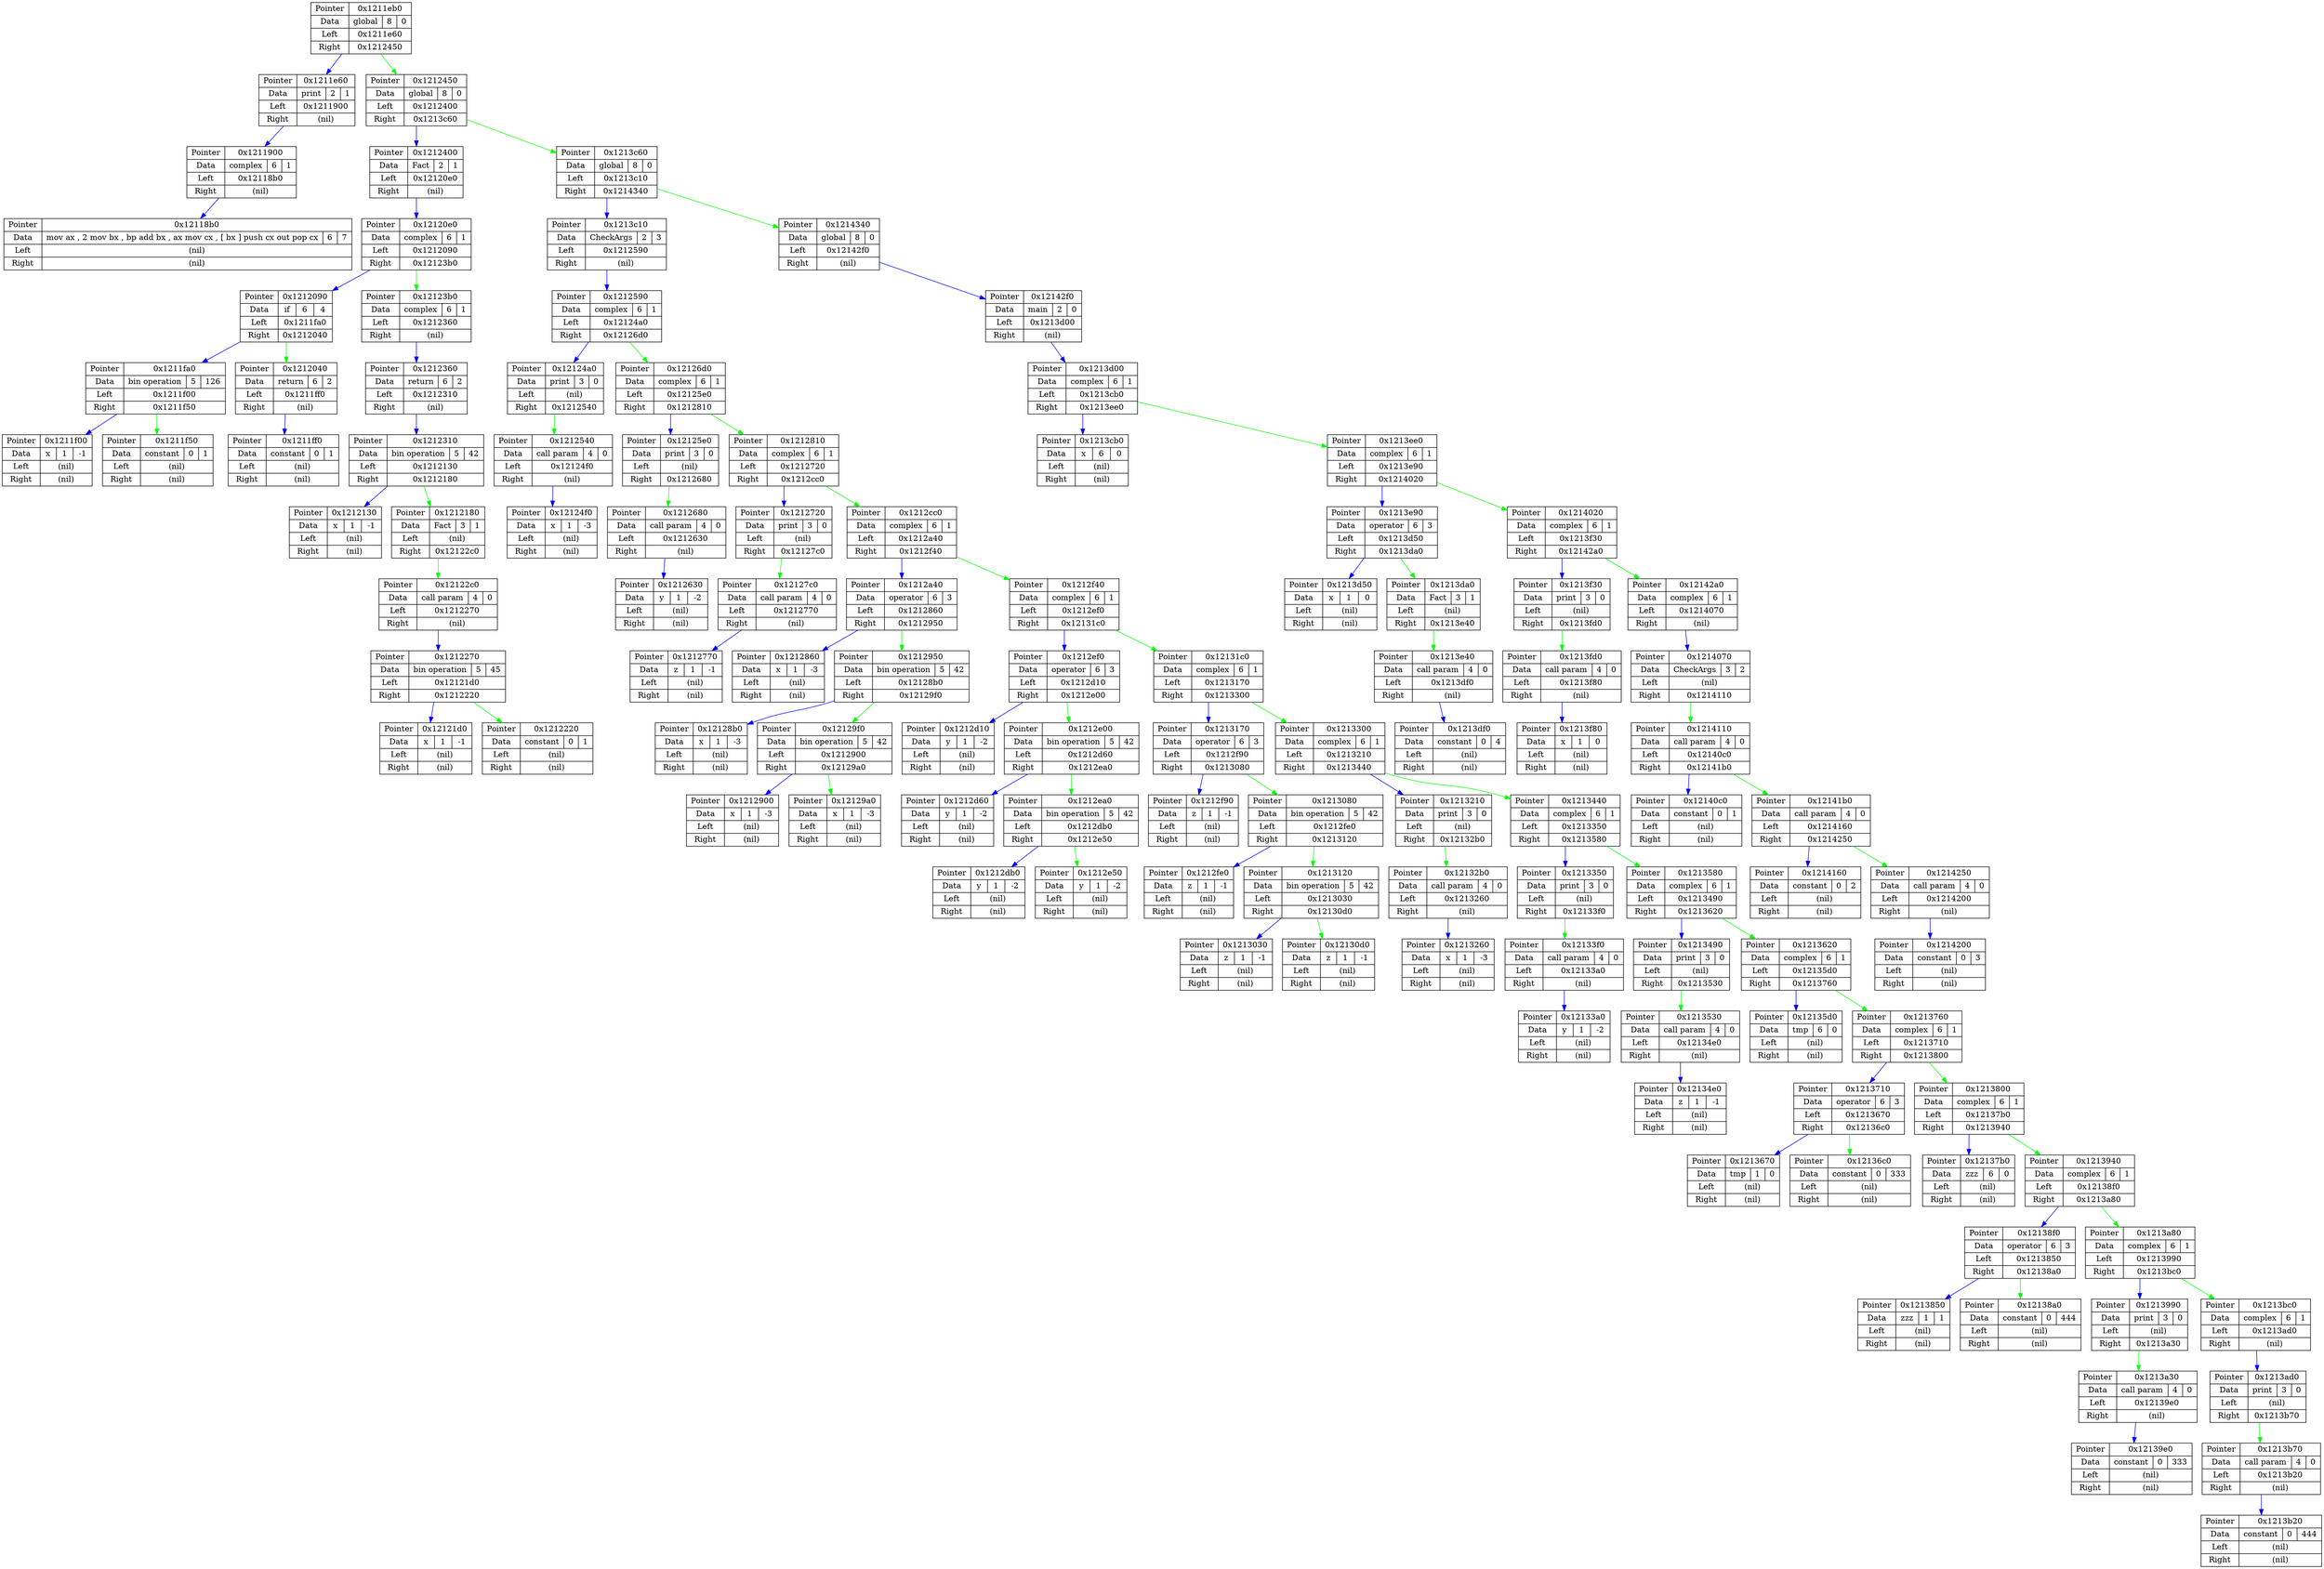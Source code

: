 digraph G {
node[shape = record];
18947760  [label = "{ Pointer | Data | Left | Right }  | { 0x1211eb0 | { global | 8 | 0 } | 0x1211e60 | 0x1212450 }"];
18947680  [label = "{ Pointer | Data | Left | Right }  | { 0x1211e60 | { print | 2 | 1 } | 0x1211900 | (nil) }"];
18946304  [label = "{ Pointer | Data | Left | Right }  | { 0x1211900 | { complex | 6 | 1 } | 0x12118b0 | (nil) }"];
18946224  [label = "{ Pointer | Data | Left | Right }  | { 0x12118b0 | { mov ax , 2
	 mov bx , bp
	 add bx , ax
	 mov cx , [ bx ]
	 push cx
	 out
	 pop cx | 6 | 7 } | (nil) | (nil) }"];
18949200  [label = "{ Pointer | Data | Left | Right }  | { 0x1212450 | { global | 8 | 0 } | 0x1212400 | 0x1213c60 }"];
18949120  [label = "{ Pointer | Data | Left | Right }  | { 0x1212400 | { Fact | 2 | 1 } | 0x12120e0 | (nil) }"];
18948320  [label = "{ Pointer | Data | Left | Right }  | { 0x12120e0 | { complex | 6 | 1 } | 0x1212090 | 0x12123b0 }"];
18948240  [label = "{ Pointer | Data | Left | Right }  | { 0x1212090 | { if | 6 | 4 } | 0x1211fa0 | 0x1212040 }"];
18948000  [label = "{ Pointer | Data | Left | Right }  | { 0x1211fa0 | { bin operation | 5 | 126 } | 0x1211f00 | 0x1211f50 }"];
18947840  [label = "{ Pointer | Data | Left | Right }  | { 0x1211f00 | { x | 1 | -1 } | (nil) | (nil) }"];
18947920  [label = "{ Pointer | Data | Left | Right }  | { 0x1211f50 | { constant | 0 | 1 } | (nil) | (nil) }"];
18948160  [label = "{ Pointer | Data | Left | Right }  | { 0x1212040 | { return | 6 | 2 } | 0x1211ff0 | (nil) }"];
18948080  [label = "{ Pointer | Data | Left | Right }  | { 0x1211ff0 | { constant | 0 | 1 } | (nil) | (nil) }"];
18949040  [label = "{ Pointer | Data | Left | Right }  | { 0x12123b0 | { complex | 6 | 1 } | 0x1212360 | (nil) }"];
18948960  [label = "{ Pointer | Data | Left | Right }  | { 0x1212360 | { return | 6 | 2 } | 0x1212310 | (nil) }"];
18948880  [label = "{ Pointer | Data | Left | Right }  | { 0x1212310 | { bin operation | 5 | 42 } | 0x1212130 | 0x1212180 }"];
18948400  [label = "{ Pointer | Data | Left | Right }  | { 0x1212130 | { x | 1 | -1 } | (nil) | (nil) }"];
18948480  [label = "{ Pointer | Data | Left | Right }  | { 0x1212180 | { Fact | 3 | 1 } | (nil) | 0x12122c0 }"];
18948800  [label = "{ Pointer | Data | Left | Right }  | { 0x12122c0 | { call param | 4 | 0 } | 0x1212270 | (nil) }"];
18948720  [label = "{ Pointer | Data | Left | Right }  | { 0x1212270 | { bin operation | 5 | 45 } | 0x12121d0 | 0x1212220 }"];
18948560  [label = "{ Pointer | Data | Left | Right }  | { 0x12121d0 | { x | 1 | -1 } | (nil) | (nil) }"];
18948640  [label = "{ Pointer | Data | Left | Right }  | { 0x1212220 | { constant | 0 | 1 } | (nil) | (nil) }"];
18955360  [label = "{ Pointer | Data | Left | Right }  | { 0x1213c60 | { global | 8 | 0 } | 0x1213c10 | 0x1214340 }"];
18955280  [label = "{ Pointer | Data | Left | Right }  | { 0x1213c10 | { CheckArgs | 2 | 3 } | 0x1212590 | (nil) }"];
18949520  [label = "{ Pointer | Data | Left | Right }  | { 0x1212590 | { complex | 6 | 1 } | 0x12124a0 | 0x12126d0 }"];
18949280  [label = "{ Pointer | Data | Left | Right }  | { 0x12124a0 | { print | 3 | 0 } | (nil) | 0x1212540 }"];
18949440  [label = "{ Pointer | Data | Left | Right }  | { 0x1212540 | { call param | 4 | 0 } | 0x12124f0 | (nil) }"];
18949360  [label = "{ Pointer | Data | Left | Right }  | { 0x12124f0 | { x | 1 | -3 } | (nil) | (nil) }"];
18949840  [label = "{ Pointer | Data | Left | Right }  | { 0x12126d0 | { complex | 6 | 1 } | 0x12125e0 | 0x1212810 }"];
18949600  [label = "{ Pointer | Data | Left | Right }  | { 0x12125e0 | { print | 3 | 0 } | (nil) | 0x1212680 }"];
18949760  [label = "{ Pointer | Data | Left | Right }  | { 0x1212680 | { call param | 4 | 0 } | 0x1212630 | (nil) }"];
18949680  [label = "{ Pointer | Data | Left | Right }  | { 0x1212630 | { y | 1 | -2 } | (nil) | (nil) }"];
18950160  [label = "{ Pointer | Data | Left | Right }  | { 0x1212810 | { complex | 6 | 1 } | 0x1212720 | 0x1212cc0 }"];
18949920  [label = "{ Pointer | Data | Left | Right }  | { 0x1212720 | { print | 3 | 0 } | (nil) | 0x12127c0 }"];
18950080  [label = "{ Pointer | Data | Left | Right }  | { 0x12127c0 | { call param | 4 | 0 } | 0x1212770 | (nil) }"];
18950000  [label = "{ Pointer | Data | Left | Right }  | { 0x1212770 | { z | 1 | -1 } | (nil) | (nil) }"];
18951360  [label = "{ Pointer | Data | Left | Right }  | { 0x1212cc0 | { complex | 6 | 1 } | 0x1212a40 | 0x1212f40 }"];
18950720  [label = "{ Pointer | Data | Left | Right }  | { 0x1212a40 | { operator | 6 | 3 } | 0x1212860 | 0x1212950 }"];
18950240  [label = "{ Pointer | Data | Left | Right }  | { 0x1212860 | { x | 1 | -3 } | (nil) | (nil) }"];
18950480  [label = "{ Pointer | Data | Left | Right }  | { 0x1212950 | { bin operation | 5 | 42 } | 0x12128b0 | 0x12129f0 }"];
18950320  [label = "{ Pointer | Data | Left | Right }  | { 0x12128b0 | { x | 1 | -3 } | (nil) | (nil) }"];
18950640  [label = "{ Pointer | Data | Left | Right }  | { 0x12129f0 | { bin operation | 5 | 42 } | 0x1212900 | 0x12129a0 }"];
18950400  [label = "{ Pointer | Data | Left | Right }  | { 0x1212900 | { x | 1 | -3 } | (nil) | (nil) }"];
18950560  [label = "{ Pointer | Data | Left | Right }  | { 0x12129a0 | { x | 1 | -3 } | (nil) | (nil) }"];
18952000  [label = "{ Pointer | Data | Left | Right }  | { 0x1212f40 | { complex | 6 | 1 } | 0x1212ef0 | 0x12131c0 }"];
18951920  [label = "{ Pointer | Data | Left | Right }  | { 0x1212ef0 | { operator | 6 | 3 } | 0x1212d10 | 0x1212e00 }"];
18951440  [label = "{ Pointer | Data | Left | Right }  | { 0x1212d10 | { y | 1 | -2 } | (nil) | (nil) }"];
18951680  [label = "{ Pointer | Data | Left | Right }  | { 0x1212e00 | { bin operation | 5 | 42 } | 0x1212d60 | 0x1212ea0 }"];
18951520  [label = "{ Pointer | Data | Left | Right }  | { 0x1212d60 | { y | 1 | -2 } | (nil) | (nil) }"];
18951840  [label = "{ Pointer | Data | Left | Right }  | { 0x1212ea0 | { bin operation | 5 | 42 } | 0x1212db0 | 0x1212e50 }"];
18951600  [label = "{ Pointer | Data | Left | Right }  | { 0x1212db0 | { y | 1 | -2 } | (nil) | (nil) }"];
18951760  [label = "{ Pointer | Data | Left | Right }  | { 0x1212e50 | { y | 1 | -2 } | (nil) | (nil) }"];
18952640  [label = "{ Pointer | Data | Left | Right }  | { 0x12131c0 | { complex | 6 | 1 } | 0x1213170 | 0x1213300 }"];
18952560  [label = "{ Pointer | Data | Left | Right }  | { 0x1213170 | { operator | 6 | 3 } | 0x1212f90 | 0x1213080 }"];
18952080  [label = "{ Pointer | Data | Left | Right }  | { 0x1212f90 | { z | 1 | -1 } | (nil) | (nil) }"];
18952320  [label = "{ Pointer | Data | Left | Right }  | { 0x1213080 | { bin operation | 5 | 42 } | 0x1212fe0 | 0x1213120 }"];
18952160  [label = "{ Pointer | Data | Left | Right }  | { 0x1212fe0 | { z | 1 | -1 } | (nil) | (nil) }"];
18952480  [label = "{ Pointer | Data | Left | Right }  | { 0x1213120 | { bin operation | 5 | 42 } | 0x1213030 | 0x12130d0 }"];
18952240  [label = "{ Pointer | Data | Left | Right }  | { 0x1213030 | { z | 1 | -1 } | (nil) | (nil) }"];
18952400  [label = "{ Pointer | Data | Left | Right }  | { 0x12130d0 | { z | 1 | -1 } | (nil) | (nil) }"];
18952960  [label = "{ Pointer | Data | Left | Right }  | { 0x1213300 | { complex | 6 | 1 } | 0x1213210 | 0x1213440 }"];
18952720  [label = "{ Pointer | Data | Left | Right }  | { 0x1213210 | { print | 3 | 0 } | (nil) | 0x12132b0 }"];
18952880  [label = "{ Pointer | Data | Left | Right }  | { 0x12132b0 | { call param | 4 | 0 } | 0x1213260 | (nil) }"];
18952800  [label = "{ Pointer | Data | Left | Right }  | { 0x1213260 | { x | 1 | -3 } | (nil) | (nil) }"];
18953280  [label = "{ Pointer | Data | Left | Right }  | { 0x1213440 | { complex | 6 | 1 } | 0x1213350 | 0x1213580 }"];
18953040  [label = "{ Pointer | Data | Left | Right }  | { 0x1213350 | { print | 3 | 0 } | (nil) | 0x12133f0 }"];
18953200  [label = "{ Pointer | Data | Left | Right }  | { 0x12133f0 | { call param | 4 | 0 } | 0x12133a0 | (nil) }"];
18953120  [label = "{ Pointer | Data | Left | Right }  | { 0x12133a0 | { y | 1 | -2 } | (nil) | (nil) }"];
18953600  [label = "{ Pointer | Data | Left | Right }  | { 0x1213580 | { complex | 6 | 1 } | 0x1213490 | 0x1213620 }"];
18953360  [label = "{ Pointer | Data | Left | Right }  | { 0x1213490 | { print | 3 | 0 } | (nil) | 0x1213530 }"];
18953520  [label = "{ Pointer | Data | Left | Right }  | { 0x1213530 | { call param | 4 | 0 } | 0x12134e0 | (nil) }"];
18953440  [label = "{ Pointer | Data | Left | Right }  | { 0x12134e0 | { z | 1 | -1 } | (nil) | (nil) }"];
18953760  [label = "{ Pointer | Data | Left | Right }  | { 0x1213620 | { complex | 6 | 1 } | 0x12135d0 | 0x1213760 }"];
18953680  [label = "{ Pointer | Data | Left | Right }  | { 0x12135d0 | { tmp | 6 | 0 } | (nil) | (nil) }"];
18954080  [label = "{ Pointer | Data | Left | Right }  | { 0x1213760 | { complex | 6 | 1 } | 0x1213710 | 0x1213800 }"];
18954000  [label = "{ Pointer | Data | Left | Right }  | { 0x1213710 | { operator | 6 | 3 } | 0x1213670 | 0x12136c0 }"];
18953840  [label = "{ Pointer | Data | Left | Right }  | { 0x1213670 | { tmp | 1 | 0 } | (nil) | (nil) }"];
18953920  [label = "{ Pointer | Data | Left | Right }  | { 0x12136c0 | { constant | 0 | 333 } | (nil) | (nil) }"];
18954240  [label = "{ Pointer | Data | Left | Right }  | { 0x1213800 | { complex | 6 | 1 } | 0x12137b0 | 0x1213940 }"];
18954160  [label = "{ Pointer | Data | Left | Right }  | { 0x12137b0 | { zzz | 6 | 0 } | (nil) | (nil) }"];
18954560  [label = "{ Pointer | Data | Left | Right }  | { 0x1213940 | { complex | 6 | 1 } | 0x12138f0 | 0x1213a80 }"];
18954480  [label = "{ Pointer | Data | Left | Right }  | { 0x12138f0 | { operator | 6 | 3 } | 0x1213850 | 0x12138a0 }"];
18954320  [label = "{ Pointer | Data | Left | Right }  | { 0x1213850 | { zzz | 1 | 1 } | (nil) | (nil) }"];
18954400  [label = "{ Pointer | Data | Left | Right }  | { 0x12138a0 | { constant | 0 | 444 } | (nil) | (nil) }"];
18954880  [label = "{ Pointer | Data | Left | Right }  | { 0x1213a80 | { complex | 6 | 1 } | 0x1213990 | 0x1213bc0 }"];
18954640  [label = "{ Pointer | Data | Left | Right }  | { 0x1213990 | { print | 3 | 0 } | (nil) | 0x1213a30 }"];
18954800  [label = "{ Pointer | Data | Left | Right }  | { 0x1213a30 | { call param | 4 | 0 } | 0x12139e0 | (nil) }"];
18954720  [label = "{ Pointer | Data | Left | Right }  | { 0x12139e0 | { constant | 0 | 333 } | (nil) | (nil) }"];
18955200  [label = "{ Pointer | Data | Left | Right }  | { 0x1213bc0 | { complex | 6 | 1 } | 0x1213ad0 | (nil) }"];
18954960  [label = "{ Pointer | Data | Left | Right }  | { 0x1213ad0 | { print | 3 | 0 } | (nil) | 0x1213b70 }"];
18955120  [label = "{ Pointer | Data | Left | Right }  | { 0x1213b70 | { call param | 4 | 0 } | 0x1213b20 | (nil) }"];
18955040  [label = "{ Pointer | Data | Left | Right }  | { 0x1213b20 | { constant | 0 | 444 } | (nil) | (nil) }"];
18957120  [label = "{ Pointer | Data | Left | Right }  | { 0x1214340 | { global | 8 | 0 } | 0x12142f0 | (nil) }"];
18957040  [label = "{ Pointer | Data | Left | Right }  | { 0x12142f0 | { main | 2 | 0 } | 0x1213d00 | (nil) }"];
18955520  [label = "{ Pointer | Data | Left | Right }  | { 0x1213d00 | { complex | 6 | 1 } | 0x1213cb0 | 0x1213ee0 }"];
18955440  [label = "{ Pointer | Data | Left | Right }  | { 0x1213cb0 | { x | 6 | 0 } | (nil) | (nil) }"];
18956000  [label = "{ Pointer | Data | Left | Right }  | { 0x1213ee0 | { complex | 6 | 1 } | 0x1213e90 | 0x1214020 }"];
18955920  [label = "{ Pointer | Data | Left | Right }  | { 0x1213e90 | { operator | 6 | 3 } | 0x1213d50 | 0x1213da0 }"];
18955600  [label = "{ Pointer | Data | Left | Right }  | { 0x1213d50 | { x | 1 | 0 } | (nil) | (nil) }"];
18955680  [label = "{ Pointer | Data | Left | Right }  | { 0x1213da0 | { Fact | 3 | 1 } | (nil) | 0x1213e40 }"];
18955840  [label = "{ Pointer | Data | Left | Right }  | { 0x1213e40 | { call param | 4 | 0 } | 0x1213df0 | (nil) }"];
18955760  [label = "{ Pointer | Data | Left | Right }  | { 0x1213df0 | { constant | 0 | 4 } | (nil) | (nil) }"];
18956320  [label = "{ Pointer | Data | Left | Right }  | { 0x1214020 | { complex | 6 | 1 } | 0x1213f30 | 0x12142a0 }"];
18956080  [label = "{ Pointer | Data | Left | Right }  | { 0x1213f30 | { print | 3 | 0 } | (nil) | 0x1213fd0 }"];
18956240  [label = "{ Pointer | Data | Left | Right }  | { 0x1213fd0 | { call param | 4 | 0 } | 0x1213f80 | (nil) }"];
18956160  [label = "{ Pointer | Data | Left | Right }  | { 0x1213f80 | { x | 1 | 0 } | (nil) | (nil) }"];
18956960  [label = "{ Pointer | Data | Left | Right }  | { 0x12142a0 | { complex | 6 | 1 } | 0x1214070 | (nil) }"];
18956400  [label = "{ Pointer | Data | Left | Right }  | { 0x1214070 | { CheckArgs | 3 | 2 } | (nil) | 0x1214110 }"];
18956560  [label = "{ Pointer | Data | Left | Right }  | { 0x1214110 | { call param | 4 | 0 } | 0x12140c0 | 0x12141b0 }"];
18956480  [label = "{ Pointer | Data | Left | Right }  | { 0x12140c0 | { constant | 0 | 1 } | (nil) | (nil) }"];
18956720  [label = "{ Pointer | Data | Left | Right }  | { 0x12141b0 | { call param | 4 | 0 } | 0x1214160 | 0x1214250 }"];
18956640  [label = "{ Pointer | Data | Left | Right }  | { 0x1214160 | { constant | 0 | 2 } | (nil) | (nil) }"];
18956880  [label = "{ Pointer | Data | Left | Right }  | { 0x1214250 | { call param | 4 | 0 } | 0x1214200 | (nil) }"];
18956800  [label = "{ Pointer | Data | Left | Right }  | { 0x1214200 | { constant | 0 | 3 } | (nil) | (nil) }"];
18947760 -> 18947680 [color = blue];
18947760 -> 18949200 [color = green];
18947680 -> 18946304 [color = blue];
18946304 -> 18946224 [color = blue];
18949200 -> 18949120 [color = blue];
18949200 -> 18955360 [color = green];
18949120 -> 18948320 [color = blue];
18948320 -> 18948240 [color = blue];
18948320 -> 18949040 [color = green];
18948240 -> 18948000 [color = blue];
18948240 -> 18948160 [color = green];
18948000 -> 18947840 [color = blue];
18948000 -> 18947920 [color = green];
18948160 -> 18948080 [color = blue];
18949040 -> 18948960 [color = blue];
18948960 -> 18948880 [color = blue];
18948880 -> 18948400 [color = blue];
18948880 -> 18948480 [color = green];
18948480 -> 18948800 [color = green];
18948800 -> 18948720 [color = blue];
18948720 -> 18948560 [color = blue];
18948720 -> 18948640 [color = green];
18955360 -> 18955280 [color = blue];
18955360 -> 18957120 [color = green];
18955280 -> 18949520 [color = blue];
18949520 -> 18949280 [color = blue];
18949520 -> 18949840 [color = green];
18949280 -> 18949440 [color = green];
18949440 -> 18949360 [color = blue];
18949840 -> 18949600 [color = blue];
18949840 -> 18950160 [color = green];
18949600 -> 18949760 [color = green];
18949760 -> 18949680 [color = blue];
18950160 -> 18949920 [color = blue];
18950160 -> 18951360 [color = green];
18949920 -> 18950080 [color = green];
18950080 -> 18950000 [color = blue];
18951360 -> 18950720 [color = blue];
18951360 -> 18952000 [color = green];
18950720 -> 18950240 [color = blue];
18950720 -> 18950480 [color = green];
18950480 -> 18950320 [color = blue];
18950480 -> 18950640 [color = green];
18950640 -> 18950400 [color = blue];
18950640 -> 18950560 [color = green];
18952000 -> 18951920 [color = blue];
18952000 -> 18952640 [color = green];
18951920 -> 18951440 [color = blue];
18951920 -> 18951680 [color = green];
18951680 -> 18951520 [color = blue];
18951680 -> 18951840 [color = green];
18951840 -> 18951600 [color = blue];
18951840 -> 18951760 [color = green];
18952640 -> 18952560 [color = blue];
18952640 -> 18952960 [color = green];
18952560 -> 18952080 [color = blue];
18952560 -> 18952320 [color = green];
18952320 -> 18952160 [color = blue];
18952320 -> 18952480 [color = green];
18952480 -> 18952240 [color = blue];
18952480 -> 18952400 [color = green];
18952960 -> 18952720 [color = blue];
18952960 -> 18953280 [color = green];
18952720 -> 18952880 [color = green];
18952880 -> 18952800 [color = blue];
18953280 -> 18953040 [color = blue];
18953280 -> 18953600 [color = green];
18953040 -> 18953200 [color = green];
18953200 -> 18953120 [color = blue];
18953600 -> 18953360 [color = blue];
18953600 -> 18953760 [color = green];
18953360 -> 18953520 [color = green];
18953520 -> 18953440 [color = blue];
18953760 -> 18953680 [color = blue];
18953760 -> 18954080 [color = green];
18954080 -> 18954000 [color = blue];
18954080 -> 18954240 [color = green];
18954000 -> 18953840 [color = blue];
18954000 -> 18953920 [color = green];
18954240 -> 18954160 [color = blue];
18954240 -> 18954560 [color = green];
18954560 -> 18954480 [color = blue];
18954560 -> 18954880 [color = green];
18954480 -> 18954320 [color = blue];
18954480 -> 18954400 [color = green];
18954880 -> 18954640 [color = blue];
18954880 -> 18955200 [color = green];
18954640 -> 18954800 [color = green];
18954800 -> 18954720 [color = blue];
18955200 -> 18954960 [color = blue];
18954960 -> 18955120 [color = green];
18955120 -> 18955040 [color = blue];
18957120 -> 18957040 [color = blue];
18957040 -> 18955520 [color = blue];
18955520 -> 18955440 [color = blue];
18955520 -> 18956000 [color = green];
18956000 -> 18955920 [color = blue];
18956000 -> 18956320 [color = green];
18955920 -> 18955600 [color = blue];
18955920 -> 18955680 [color = green];
18955680 -> 18955840 [color = green];
18955840 -> 18955760 [color = blue];
18956320 -> 18956080 [color = blue];
18956320 -> 18956960 [color = green];
18956080 -> 18956240 [color = green];
18956240 -> 18956160 [color = blue];
18956960 -> 18956400 [color = blue];
18956400 -> 18956560 [color = green];
18956560 -> 18956480 [color = blue];
18956560 -> 18956720 [color = green];
18956720 -> 18956640 [color = blue];
18956720 -> 18956880 [color = green];
18956880 -> 18956800 [color = blue];
}

